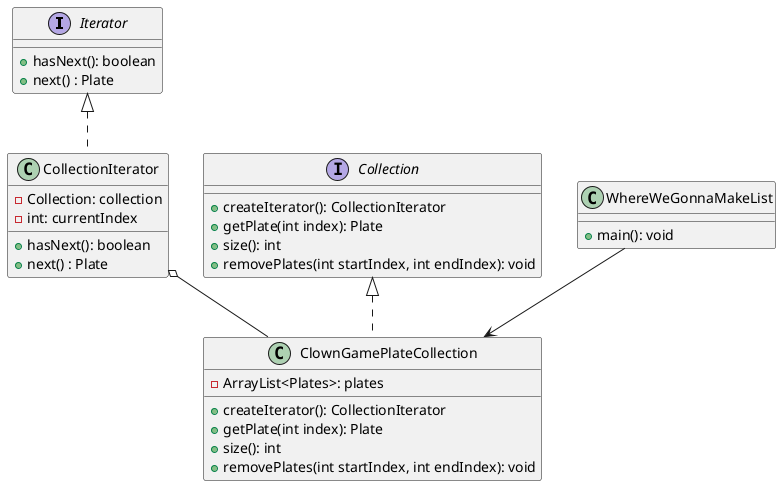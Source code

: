 @startuml Iterator

interface Iterator { 
    +hasNext(): boolean
    +next() : Plate
}

class CollectionIterator { 
    -Collection: collection
    -int: currentIndex

    +hasNext(): boolean
    +next() : Plate
}

interface Collection{
    
    +createIterator(): CollectionIterator 
    +getPlate(int index): Plate
    +size(): int 
    +removePlates(int startIndex, int endIndex): void 
}

class ClownGamePlateCollection{
    -ArrayList<Plates>: plates



    +createIterator(): CollectionIterator 
    +getPlate(int index): Plate
    +size(): int 
    +removePlates(int startIndex, int endIndex): void 
}

class WhereWeGonnaMakeList{
    +main(): void
}

Iterator <|.. CollectionIterator
Collection <|.. ClownGamePlateCollection

CollectionIterator o-- ClownGamePlateCollection

WhereWeGonnaMakeList --> ClownGamePlateCollection

@enduml